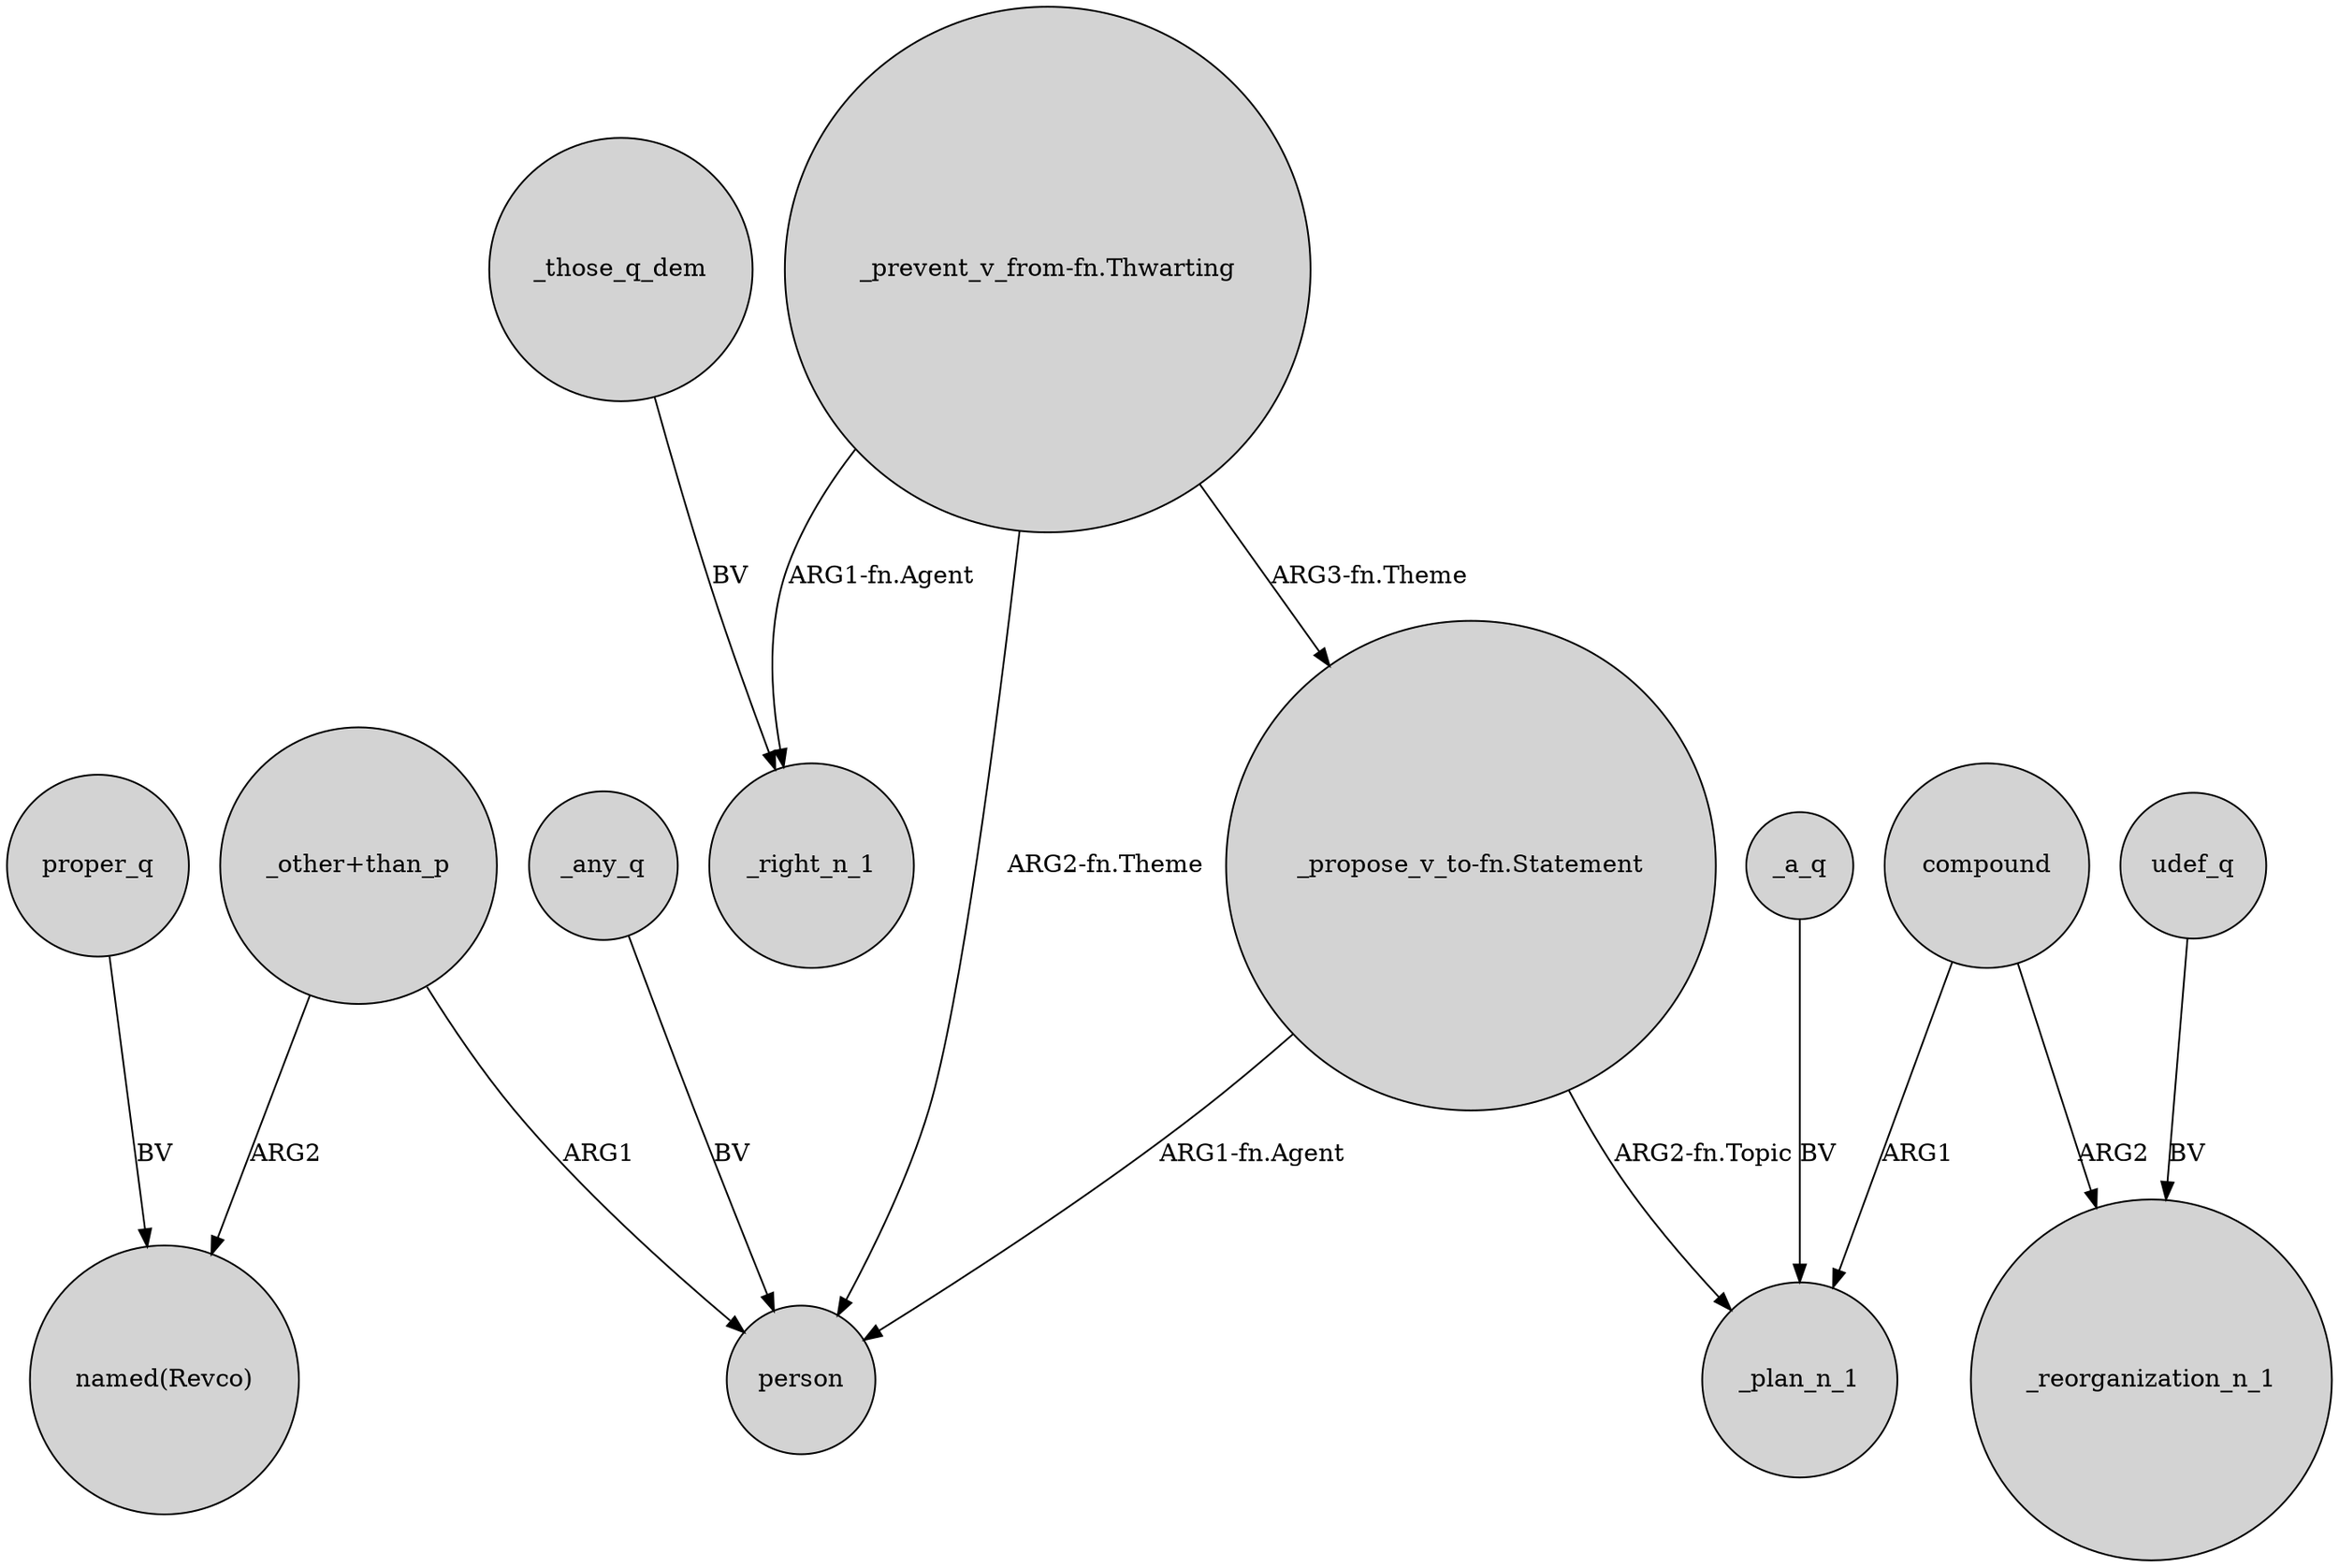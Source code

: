 digraph {
	node [shape=circle style=filled]
	proper_q -> "named(Revco)" [label=BV]
	compound -> _plan_n_1 [label=ARG1]
	"_propose_v_to-fn.Statement" -> _plan_n_1 [label="ARG2-fn.Topic"]
	compound -> _reorganization_n_1 [label=ARG2]
	"_prevent_v_from-fn.Thwarting" -> "_propose_v_to-fn.Statement" [label="ARG3-fn.Theme"]
	"_propose_v_to-fn.Statement" -> person [label="ARG1-fn.Agent"]
	_any_q -> person [label=BV]
	"_prevent_v_from-fn.Thwarting" -> _right_n_1 [label="ARG1-fn.Agent"]
	_those_q_dem -> _right_n_1 [label=BV]
	"_other+than_p" -> person [label=ARG1]
	_a_q -> _plan_n_1 [label=BV]
	"_other+than_p" -> "named(Revco)" [label=ARG2]
	udef_q -> _reorganization_n_1 [label=BV]
	"_prevent_v_from-fn.Thwarting" -> person [label="ARG2-fn.Theme"]
}
